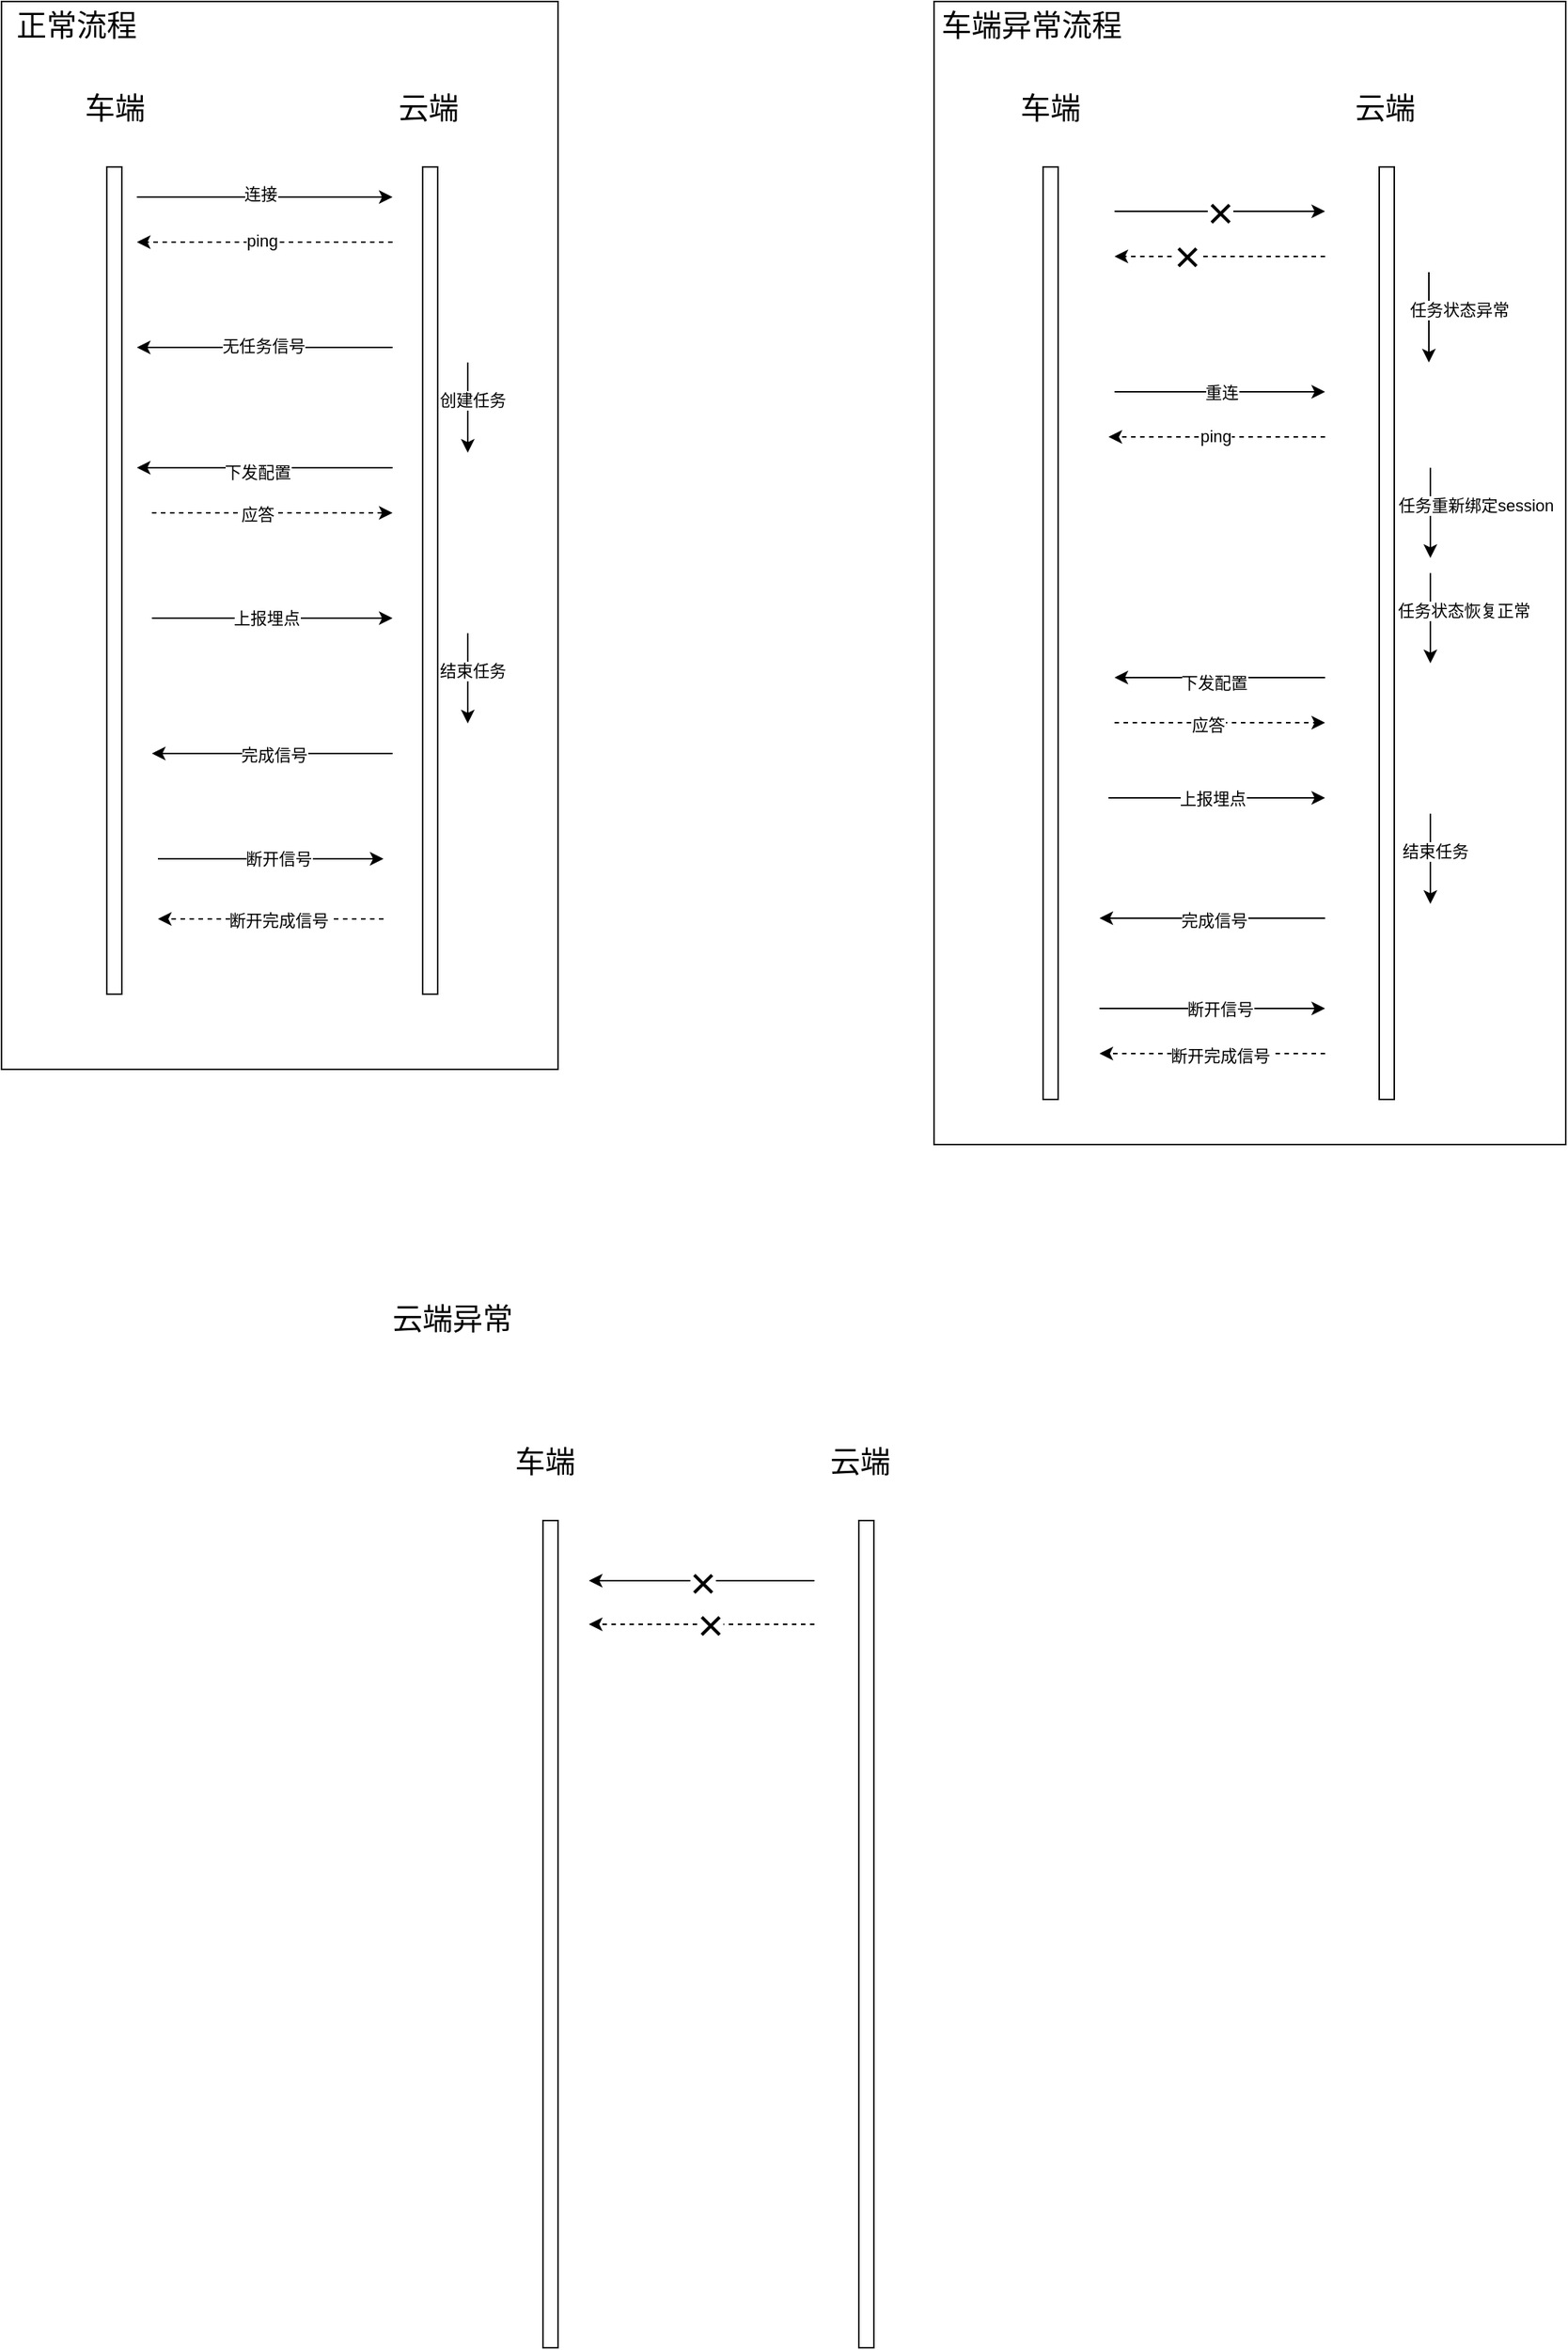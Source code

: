 <mxfile version="28.0.4">
  <diagram name="第 1 页" id="0KOZyPDFha3QxNB4Ukp2">
    <mxGraphModel dx="2018" dy="1112" grid="1" gridSize="10" guides="1" tooltips="1" connect="1" arrows="1" fold="1" page="1" pageScale="1" pageWidth="827" pageHeight="1169" math="0" shadow="0">
      <root>
        <mxCell id="0" />
        <mxCell id="1" parent="0" />
        <mxCell id="coZ2cCPz-MjVx_s6nbji-92" value="" style="rounded=0;whiteSpace=wrap;html=1;" vertex="1" parent="1">
          <mxGeometry x="850" y="90" width="420" height="760" as="geometry" />
        </mxCell>
        <mxCell id="coZ2cCPz-MjVx_s6nbji-50" value="" style="rounded=0;whiteSpace=wrap;html=1;" vertex="1" parent="1">
          <mxGeometry x="230" y="90" width="370" height="710" as="geometry" />
        </mxCell>
        <mxCell id="coZ2cCPz-MjVx_s6nbji-3" value="" style="html=1;points=[[0,0,0,0,5],[0,1,0,0,-5],[1,0,0,0,5],[1,1,0,0,-5]];perimeter=orthogonalPerimeter;outlineConnect=0;targetShapes=umlLifeline;portConstraint=eastwest;newEdgeStyle={&quot;curved&quot;:0,&quot;rounded&quot;:0};" vertex="1" parent="1">
          <mxGeometry x="300" y="200" width="10" height="550" as="geometry" />
        </mxCell>
        <mxCell id="coZ2cCPz-MjVx_s6nbji-6" value="车端" style="text;html=1;align=center;verticalAlign=middle;whiteSpace=wrap;rounded=0;fontSize=20;" vertex="1" parent="1">
          <mxGeometry x="257.5" y="130" width="95" height="60" as="geometry" />
        </mxCell>
        <mxCell id="coZ2cCPz-MjVx_s6nbji-7" value="" style="html=1;points=[[0,0,0,0,5],[0,1,0,0,-5],[1,0,0,0,5],[1,1,0,0,-5]];perimeter=orthogonalPerimeter;outlineConnect=0;targetShapes=umlLifeline;portConstraint=eastwest;newEdgeStyle={&quot;curved&quot;:0,&quot;rounded&quot;:0};" vertex="1" parent="1">
          <mxGeometry x="510" y="200" width="10" height="550" as="geometry" />
        </mxCell>
        <mxCell id="coZ2cCPz-MjVx_s6nbji-8" value="云端" style="text;html=1;align=center;verticalAlign=middle;whiteSpace=wrap;rounded=0;fontSize=20;" vertex="1" parent="1">
          <mxGeometry x="484" y="145" width="60" height="30" as="geometry" />
        </mxCell>
        <mxCell id="coZ2cCPz-MjVx_s6nbji-9" value="" style="endArrow=classic;html=1;rounded=0;" edge="1" parent="1">
          <mxGeometry width="50" height="50" relative="1" as="geometry">
            <mxPoint x="320" y="220" as="sourcePoint" />
            <mxPoint x="490" y="220" as="targetPoint" />
          </mxGeometry>
        </mxCell>
        <mxCell id="coZ2cCPz-MjVx_s6nbji-11" value="连接" style="edgeLabel;html=1;align=center;verticalAlign=middle;resizable=0;points=[];" vertex="1" connectable="0" parent="coZ2cCPz-MjVx_s6nbji-9">
          <mxGeometry x="-0.035" y="2" relative="1" as="geometry">
            <mxPoint as="offset" />
          </mxGeometry>
        </mxCell>
        <mxCell id="coZ2cCPz-MjVx_s6nbji-10" value="" style="endArrow=classic;html=1;rounded=0;dashed=1;" edge="1" parent="1">
          <mxGeometry width="50" height="50" relative="1" as="geometry">
            <mxPoint x="490" y="250" as="sourcePoint" />
            <mxPoint x="320" y="250" as="targetPoint" />
          </mxGeometry>
        </mxCell>
        <mxCell id="coZ2cCPz-MjVx_s6nbji-12" value="ping" style="edgeLabel;html=1;align=center;verticalAlign=middle;resizable=0;points=[];" vertex="1" connectable="0" parent="coZ2cCPz-MjVx_s6nbji-10">
          <mxGeometry x="0.024" y="-1" relative="1" as="geometry">
            <mxPoint as="offset" />
          </mxGeometry>
        </mxCell>
        <mxCell id="coZ2cCPz-MjVx_s6nbji-15" value="" style="endArrow=classic;html=1;rounded=0;" edge="1" parent="1">
          <mxGeometry width="50" height="50" relative="1" as="geometry">
            <mxPoint x="490" y="320" as="sourcePoint" />
            <mxPoint x="320" y="320" as="targetPoint" />
          </mxGeometry>
        </mxCell>
        <mxCell id="coZ2cCPz-MjVx_s6nbji-17" value="无任务信号" style="edgeLabel;html=1;align=center;verticalAlign=middle;resizable=0;points=[];" vertex="1" connectable="0" parent="coZ2cCPz-MjVx_s6nbji-15">
          <mxGeometry x="0.012" y="-1" relative="1" as="geometry">
            <mxPoint as="offset" />
          </mxGeometry>
        </mxCell>
        <mxCell id="coZ2cCPz-MjVx_s6nbji-18" value="" style="endArrow=classic;html=1;rounded=0;" edge="1" parent="1">
          <mxGeometry width="50" height="50" relative="1" as="geometry">
            <mxPoint x="540" y="330" as="sourcePoint" />
            <mxPoint x="540" y="390" as="targetPoint" />
          </mxGeometry>
        </mxCell>
        <mxCell id="coZ2cCPz-MjVx_s6nbji-19" value="创建任务" style="edgeLabel;html=1;align=center;verticalAlign=middle;resizable=0;points=[];" vertex="1" connectable="0" parent="coZ2cCPz-MjVx_s6nbji-18">
          <mxGeometry x="-0.167" y="3" relative="1" as="geometry">
            <mxPoint as="offset" />
          </mxGeometry>
        </mxCell>
        <mxCell id="coZ2cCPz-MjVx_s6nbji-20" value="" style="endArrow=classic;html=1;rounded=0;" edge="1" parent="1">
          <mxGeometry width="50" height="50" relative="1" as="geometry">
            <mxPoint x="490" y="400" as="sourcePoint" />
            <mxPoint x="320" y="400" as="targetPoint" />
          </mxGeometry>
        </mxCell>
        <mxCell id="coZ2cCPz-MjVx_s6nbji-21" value="下发配置" style="edgeLabel;html=1;align=center;verticalAlign=middle;resizable=0;points=[];" vertex="1" connectable="0" parent="coZ2cCPz-MjVx_s6nbji-20">
          <mxGeometry x="0.059" y="3" relative="1" as="geometry">
            <mxPoint as="offset" />
          </mxGeometry>
        </mxCell>
        <mxCell id="coZ2cCPz-MjVx_s6nbji-22" value="" style="endArrow=classic;html=1;rounded=0;dashed=1;" edge="1" parent="1">
          <mxGeometry width="50" height="50" relative="1" as="geometry">
            <mxPoint x="330" y="430" as="sourcePoint" />
            <mxPoint x="490" y="430" as="targetPoint" />
          </mxGeometry>
        </mxCell>
        <mxCell id="coZ2cCPz-MjVx_s6nbji-23" value="应答" style="edgeLabel;html=1;align=center;verticalAlign=middle;resizable=0;points=[];" vertex="1" connectable="0" parent="coZ2cCPz-MjVx_s6nbji-22">
          <mxGeometry x="-0.125" y="-1" relative="1" as="geometry">
            <mxPoint as="offset" />
          </mxGeometry>
        </mxCell>
        <mxCell id="coZ2cCPz-MjVx_s6nbji-24" value="" style="endArrow=classic;html=1;rounded=0;" edge="1" parent="1">
          <mxGeometry width="50" height="50" relative="1" as="geometry">
            <mxPoint x="330" y="500" as="sourcePoint" />
            <mxPoint x="490" y="500" as="targetPoint" />
          </mxGeometry>
        </mxCell>
        <mxCell id="coZ2cCPz-MjVx_s6nbji-25" value="上报埋点" style="edgeLabel;html=1;align=center;verticalAlign=middle;resizable=0;points=[];" vertex="1" connectable="0" parent="coZ2cCPz-MjVx_s6nbji-24">
          <mxGeometry x="-0.05" relative="1" as="geometry">
            <mxPoint as="offset" />
          </mxGeometry>
        </mxCell>
        <mxCell id="coZ2cCPz-MjVx_s6nbji-32" value="" style="endArrow=classic;html=1;rounded=0;" edge="1" parent="1">
          <mxGeometry width="50" height="50" relative="1" as="geometry">
            <mxPoint x="540" y="510" as="sourcePoint" />
            <mxPoint x="540" y="570" as="targetPoint" />
          </mxGeometry>
        </mxCell>
        <mxCell id="coZ2cCPz-MjVx_s6nbji-33" value="结束任务" style="edgeLabel;html=1;align=center;verticalAlign=middle;resizable=0;points=[];" vertex="1" connectable="0" parent="coZ2cCPz-MjVx_s6nbji-32">
          <mxGeometry x="-0.167" y="3" relative="1" as="geometry">
            <mxPoint as="offset" />
          </mxGeometry>
        </mxCell>
        <mxCell id="coZ2cCPz-MjVx_s6nbji-34" value="" style="endArrow=classic;html=1;rounded=0;" edge="1" parent="1">
          <mxGeometry width="50" height="50" relative="1" as="geometry">
            <mxPoint x="490" y="590" as="sourcePoint" />
            <mxPoint x="330" y="590" as="targetPoint" />
            <Array as="points" />
          </mxGeometry>
        </mxCell>
        <mxCell id="coZ2cCPz-MjVx_s6nbji-35" value="完成信号" style="edgeLabel;html=1;align=center;verticalAlign=middle;resizable=0;points=[];" vertex="1" connectable="0" parent="coZ2cCPz-MjVx_s6nbji-34">
          <mxGeometry x="-0.013" y="1" relative="1" as="geometry">
            <mxPoint as="offset" />
          </mxGeometry>
        </mxCell>
        <mxCell id="coZ2cCPz-MjVx_s6nbji-37" value="" style="html=1;points=[[0,0,0,0,5],[0,1,0,0,-5],[1,0,0,0,5],[1,1,0,0,-5]];perimeter=orthogonalPerimeter;outlineConnect=0;targetShapes=umlLifeline;portConstraint=eastwest;newEdgeStyle={&quot;curved&quot;:0,&quot;rounded&quot;:0};" vertex="1" parent="1">
          <mxGeometry x="922.5" y="200" width="10" height="620" as="geometry" />
        </mxCell>
        <mxCell id="coZ2cCPz-MjVx_s6nbji-38" value="车端" style="text;html=1;align=center;verticalAlign=middle;whiteSpace=wrap;rounded=0;fontSize=20;" vertex="1" parent="1">
          <mxGeometry x="880" y="130" width="95" height="60" as="geometry" />
        </mxCell>
        <mxCell id="coZ2cCPz-MjVx_s6nbji-39" value="" style="html=1;points=[[0,0,0,0,5],[0,1,0,0,-5],[1,0,0,0,5],[1,1,0,0,-5]];perimeter=orthogonalPerimeter;outlineConnect=0;targetShapes=umlLifeline;portConstraint=eastwest;newEdgeStyle={&quot;curved&quot;:0,&quot;rounded&quot;:0};" vertex="1" parent="1">
          <mxGeometry x="1146" y="200" width="10" height="620" as="geometry" />
        </mxCell>
        <mxCell id="coZ2cCPz-MjVx_s6nbji-40" value="云端" style="text;html=1;align=center;verticalAlign=middle;whiteSpace=wrap;rounded=0;fontSize=20;" vertex="1" parent="1">
          <mxGeometry x="1120" y="145" width="60" height="30" as="geometry" />
        </mxCell>
        <mxCell id="coZ2cCPz-MjVx_s6nbji-45" value="" style="endArrow=classic;html=1;rounded=0;" edge="1" parent="1">
          <mxGeometry width="50" height="50" relative="1" as="geometry">
            <mxPoint x="334" y="660" as="sourcePoint" />
            <mxPoint x="484" y="660" as="targetPoint" />
          </mxGeometry>
        </mxCell>
        <mxCell id="coZ2cCPz-MjVx_s6nbji-46" value="断开信号" style="edgeLabel;html=1;align=center;verticalAlign=middle;resizable=0;points=[];" vertex="1" connectable="0" parent="coZ2cCPz-MjVx_s6nbji-45">
          <mxGeometry x="0.067" relative="1" as="geometry">
            <mxPoint as="offset" />
          </mxGeometry>
        </mxCell>
        <mxCell id="coZ2cCPz-MjVx_s6nbji-47" value="" style="endArrow=classic;html=1;rounded=0;dashed=1;" edge="1" parent="1">
          <mxGeometry width="50" height="50" relative="1" as="geometry">
            <mxPoint x="484" y="700" as="sourcePoint" />
            <mxPoint x="334" y="700" as="targetPoint" />
          </mxGeometry>
        </mxCell>
        <mxCell id="coZ2cCPz-MjVx_s6nbji-48" value="断开完成信号" style="edgeLabel;html=1;align=center;verticalAlign=middle;resizable=0;points=[];" vertex="1" connectable="0" parent="coZ2cCPz-MjVx_s6nbji-47">
          <mxGeometry x="0.053" y="1" relative="1" as="geometry">
            <mxPoint x="9" as="offset" />
          </mxGeometry>
        </mxCell>
        <mxCell id="coZ2cCPz-MjVx_s6nbji-51" value="正常流程" style="text;html=1;align=center;verticalAlign=middle;whiteSpace=wrap;rounded=0;fontSize=20;" vertex="1" parent="1">
          <mxGeometry x="230" y="90" width="100" height="30" as="geometry" />
        </mxCell>
        <mxCell id="coZ2cCPz-MjVx_s6nbji-54" value="" style="endArrow=classic;html=1;rounded=0;" edge="1" parent="1">
          <mxGeometry width="50" height="50" relative="1" as="geometry">
            <mxPoint x="970" y="229.5" as="sourcePoint" />
            <mxPoint x="1110" y="229.5" as="targetPoint" />
          </mxGeometry>
        </mxCell>
        <mxCell id="coZ2cCPz-MjVx_s6nbji-62" value="×" style="edgeLabel;html=1;align=center;verticalAlign=middle;resizable=0;points=[];fontSize=30;" vertex="1" connectable="0" parent="coZ2cCPz-MjVx_s6nbji-54">
          <mxGeometry y="-2" relative="1" as="geometry">
            <mxPoint y="-2" as="offset" />
          </mxGeometry>
        </mxCell>
        <mxCell id="coZ2cCPz-MjVx_s6nbji-64" value="" style="endArrow=classic;html=1;rounded=0;" edge="1" parent="1">
          <mxGeometry width="50" height="50" relative="1" as="geometry">
            <mxPoint x="1179" y="270" as="sourcePoint" />
            <mxPoint x="1179" y="330" as="targetPoint" />
          </mxGeometry>
        </mxCell>
        <mxCell id="coZ2cCPz-MjVx_s6nbji-65" value="任务状态异常" style="edgeLabel;html=1;align=center;verticalAlign=middle;resizable=0;points=[];" vertex="1" connectable="0" parent="coZ2cCPz-MjVx_s6nbji-64">
          <mxGeometry x="-0.167" y="3" relative="1" as="geometry">
            <mxPoint x="17" as="offset" />
          </mxGeometry>
        </mxCell>
        <mxCell id="coZ2cCPz-MjVx_s6nbji-66" value="" style="endArrow=classic;html=1;rounded=0;dashed=1;" edge="1" parent="1">
          <mxGeometry width="50" height="50" relative="1" as="geometry">
            <mxPoint x="1110" y="259.5" as="sourcePoint" />
            <mxPoint x="970" y="259.5" as="targetPoint" />
          </mxGeometry>
        </mxCell>
        <mxCell id="coZ2cCPz-MjVx_s6nbji-67" value="×" style="edgeLabel;html=1;align=center;verticalAlign=middle;resizable=0;points=[];fontSize=30;" vertex="1" connectable="0" parent="1">
          <mxGeometry x="830" y="390" as="geometry">
            <mxPoint x="188" y="-131" as="offset" />
          </mxGeometry>
        </mxCell>
        <mxCell id="coZ2cCPz-MjVx_s6nbji-68" value="" style="endArrow=classic;html=1;rounded=0;" edge="1" parent="1">
          <mxGeometry width="50" height="50" relative="1" as="geometry">
            <mxPoint x="970" y="349.5" as="sourcePoint" />
            <mxPoint x="1110" y="349.5" as="targetPoint" />
          </mxGeometry>
        </mxCell>
        <mxCell id="coZ2cCPz-MjVx_s6nbji-69" value="重连" style="edgeLabel;html=1;align=center;verticalAlign=middle;resizable=0;points=[];" vertex="1" connectable="0" parent="coZ2cCPz-MjVx_s6nbji-68">
          <mxGeometry x="0.014" relative="1" as="geometry">
            <mxPoint as="offset" />
          </mxGeometry>
        </mxCell>
        <mxCell id="coZ2cCPz-MjVx_s6nbji-70" value="" style="endArrow=classic;html=1;rounded=0;dashed=1;" edge="1" parent="1">
          <mxGeometry width="50" height="50" relative="1" as="geometry">
            <mxPoint x="1110" y="379.5" as="sourcePoint" />
            <mxPoint x="966" y="379.5" as="targetPoint" />
          </mxGeometry>
        </mxCell>
        <mxCell id="coZ2cCPz-MjVx_s6nbji-71" value="ping" style="edgeLabel;html=1;align=center;verticalAlign=middle;resizable=0;points=[];" vertex="1" connectable="0" parent="coZ2cCPz-MjVx_s6nbji-70">
          <mxGeometry x="0.024" y="-1" relative="1" as="geometry">
            <mxPoint as="offset" />
          </mxGeometry>
        </mxCell>
        <mxCell id="coZ2cCPz-MjVx_s6nbji-72" value="" style="endArrow=classic;html=1;rounded=0;" edge="1" parent="1">
          <mxGeometry width="50" height="50" relative="1" as="geometry">
            <mxPoint x="1180" y="400" as="sourcePoint" />
            <mxPoint x="1180" y="460" as="targetPoint" />
          </mxGeometry>
        </mxCell>
        <mxCell id="coZ2cCPz-MjVx_s6nbji-73" value="任务重新绑定session" style="edgeLabel;html=1;align=center;verticalAlign=middle;resizable=0;points=[];" vertex="1" connectable="0" parent="coZ2cCPz-MjVx_s6nbji-72">
          <mxGeometry x="-0.167" y="3" relative="1" as="geometry">
            <mxPoint x="27" as="offset" />
          </mxGeometry>
        </mxCell>
        <mxCell id="coZ2cCPz-MjVx_s6nbji-74" value="" style="endArrow=classic;html=1;rounded=0;" edge="1" parent="1">
          <mxGeometry width="50" height="50" relative="1" as="geometry">
            <mxPoint x="1180" y="470" as="sourcePoint" />
            <mxPoint x="1180" y="530" as="targetPoint" />
          </mxGeometry>
        </mxCell>
        <mxCell id="coZ2cCPz-MjVx_s6nbji-75" value="任务状态恢复正常" style="edgeLabel;html=1;align=center;verticalAlign=middle;resizable=0;points=[];" vertex="1" connectable="0" parent="coZ2cCPz-MjVx_s6nbji-74">
          <mxGeometry x="-0.167" y="3" relative="1" as="geometry">
            <mxPoint x="19" as="offset" />
          </mxGeometry>
        </mxCell>
        <mxCell id="coZ2cCPz-MjVx_s6nbji-76" value="" style="endArrow=classic;html=1;rounded=0;" edge="1" parent="1">
          <mxGeometry width="50" height="50" relative="1" as="geometry">
            <mxPoint x="1110" y="539.5" as="sourcePoint" />
            <mxPoint x="970" y="539.5" as="targetPoint" />
          </mxGeometry>
        </mxCell>
        <mxCell id="coZ2cCPz-MjVx_s6nbji-77" value="下发配置" style="edgeLabel;html=1;align=center;verticalAlign=middle;resizable=0;points=[];" vertex="1" connectable="0" parent="coZ2cCPz-MjVx_s6nbji-76">
          <mxGeometry x="0.059" y="3" relative="1" as="geometry">
            <mxPoint as="offset" />
          </mxGeometry>
        </mxCell>
        <mxCell id="coZ2cCPz-MjVx_s6nbji-78" value="" style="endArrow=classic;html=1;rounded=0;dashed=1;" edge="1" parent="1">
          <mxGeometry width="50" height="50" relative="1" as="geometry">
            <mxPoint x="970" y="569.5" as="sourcePoint" />
            <mxPoint x="1110" y="569.5" as="targetPoint" />
          </mxGeometry>
        </mxCell>
        <mxCell id="coZ2cCPz-MjVx_s6nbji-79" value="应答" style="edgeLabel;html=1;align=center;verticalAlign=middle;resizable=0;points=[];" vertex="1" connectable="0" parent="coZ2cCPz-MjVx_s6nbji-78">
          <mxGeometry x="-0.125" y="-1" relative="1" as="geometry">
            <mxPoint as="offset" />
          </mxGeometry>
        </mxCell>
        <mxCell id="coZ2cCPz-MjVx_s6nbji-82" value="" style="endArrow=classic;html=1;rounded=0;" edge="1" parent="1">
          <mxGeometry width="50" height="50" relative="1" as="geometry">
            <mxPoint x="966" y="619.5" as="sourcePoint" />
            <mxPoint x="1110" y="619.5" as="targetPoint" />
          </mxGeometry>
        </mxCell>
        <mxCell id="coZ2cCPz-MjVx_s6nbji-83" value="上报埋点" style="edgeLabel;html=1;align=center;verticalAlign=middle;resizable=0;points=[];" vertex="1" connectable="0" parent="coZ2cCPz-MjVx_s6nbji-82">
          <mxGeometry x="-0.05" relative="1" as="geometry">
            <mxPoint as="offset" />
          </mxGeometry>
        </mxCell>
        <mxCell id="coZ2cCPz-MjVx_s6nbji-84" value="" style="endArrow=classic;html=1;rounded=0;" edge="1" parent="1">
          <mxGeometry width="50" height="50" relative="1" as="geometry">
            <mxPoint x="1180" y="630" as="sourcePoint" />
            <mxPoint x="1180" y="690" as="targetPoint" />
          </mxGeometry>
        </mxCell>
        <mxCell id="coZ2cCPz-MjVx_s6nbji-85" value="结束任务" style="edgeLabel;html=1;align=center;verticalAlign=middle;resizable=0;points=[];" vertex="1" connectable="0" parent="coZ2cCPz-MjVx_s6nbji-84">
          <mxGeometry x="-0.167" y="3" relative="1" as="geometry">
            <mxPoint as="offset" />
          </mxGeometry>
        </mxCell>
        <mxCell id="coZ2cCPz-MjVx_s6nbji-86" value="" style="endArrow=classic;html=1;rounded=0;" edge="1" parent="1">
          <mxGeometry width="50" height="50" relative="1" as="geometry">
            <mxPoint x="1110" y="699.5" as="sourcePoint" />
            <mxPoint x="960" y="699.5" as="targetPoint" />
            <Array as="points" />
          </mxGeometry>
        </mxCell>
        <mxCell id="coZ2cCPz-MjVx_s6nbji-87" value="完成信号" style="edgeLabel;html=1;align=center;verticalAlign=middle;resizable=0;points=[];" vertex="1" connectable="0" parent="coZ2cCPz-MjVx_s6nbji-86">
          <mxGeometry x="-0.013" y="1" relative="1" as="geometry">
            <mxPoint as="offset" />
          </mxGeometry>
        </mxCell>
        <mxCell id="coZ2cCPz-MjVx_s6nbji-88" value="" style="endArrow=classic;html=1;rounded=0;" edge="1" parent="1">
          <mxGeometry width="50" height="50" relative="1" as="geometry">
            <mxPoint x="960" y="759.5" as="sourcePoint" />
            <mxPoint x="1110" y="759.5" as="targetPoint" />
          </mxGeometry>
        </mxCell>
        <mxCell id="coZ2cCPz-MjVx_s6nbji-89" value="断开信号" style="edgeLabel;html=1;align=center;verticalAlign=middle;resizable=0;points=[];" vertex="1" connectable="0" parent="coZ2cCPz-MjVx_s6nbji-88">
          <mxGeometry x="0.067" relative="1" as="geometry">
            <mxPoint as="offset" />
          </mxGeometry>
        </mxCell>
        <mxCell id="coZ2cCPz-MjVx_s6nbji-90" value="" style="endArrow=classic;html=1;rounded=0;dashed=1;" edge="1" parent="1">
          <mxGeometry width="50" height="50" relative="1" as="geometry">
            <mxPoint x="1110" y="789.5" as="sourcePoint" />
            <mxPoint x="960" y="789.5" as="targetPoint" />
          </mxGeometry>
        </mxCell>
        <mxCell id="coZ2cCPz-MjVx_s6nbji-91" value="断开完成信号" style="edgeLabel;html=1;align=center;verticalAlign=middle;resizable=0;points=[];" vertex="1" connectable="0" parent="coZ2cCPz-MjVx_s6nbji-90">
          <mxGeometry x="0.053" y="1" relative="1" as="geometry">
            <mxPoint x="9" as="offset" />
          </mxGeometry>
        </mxCell>
        <mxCell id="coZ2cCPz-MjVx_s6nbji-93" value="车端异常流程" style="text;html=1;align=center;verticalAlign=middle;whiteSpace=wrap;rounded=0;fontSize=20;" vertex="1" parent="1">
          <mxGeometry x="850" y="90" width="130" height="30" as="geometry" />
        </mxCell>
        <mxCell id="coZ2cCPz-MjVx_s6nbji-94" value="" style="html=1;points=[[0,0,0,0,5],[0,1,0,0,-5],[1,0,0,0,5],[1,1,0,0,-5]];perimeter=orthogonalPerimeter;outlineConnect=0;targetShapes=umlLifeline;portConstraint=eastwest;newEdgeStyle={&quot;curved&quot;:0,&quot;rounded&quot;:0};" vertex="1" parent="1">
          <mxGeometry x="590" y="1100" width="10" height="550" as="geometry" />
        </mxCell>
        <mxCell id="coZ2cCPz-MjVx_s6nbji-95" value="" style="html=1;points=[[0,0,0,0,5],[0,1,0,0,-5],[1,0,0,0,5],[1,1,0,0,-5]];perimeter=orthogonalPerimeter;outlineConnect=0;targetShapes=umlLifeline;portConstraint=eastwest;newEdgeStyle={&quot;curved&quot;:0,&quot;rounded&quot;:0};" vertex="1" parent="1">
          <mxGeometry x="800" y="1100" width="10" height="550" as="geometry" />
        </mxCell>
        <mxCell id="coZ2cCPz-MjVx_s6nbji-96" value="车端" style="text;html=1;align=center;verticalAlign=middle;whiteSpace=wrap;rounded=0;fontSize=20;" vertex="1" parent="1">
          <mxGeometry x="544" y="1030" width="95" height="60" as="geometry" />
        </mxCell>
        <mxCell id="coZ2cCPz-MjVx_s6nbji-97" value="云端" style="text;html=1;align=center;verticalAlign=middle;whiteSpace=wrap;rounded=0;fontSize=20;" vertex="1" parent="1">
          <mxGeometry x="770.5" y="1045" width="60" height="30" as="geometry" />
        </mxCell>
        <mxCell id="coZ2cCPz-MjVx_s6nbji-98" value="" style="endArrow=classic;html=1;rounded=0;" edge="1" parent="1">
          <mxGeometry width="50" height="50" relative="1" as="geometry">
            <mxPoint x="770.5" y="1140" as="sourcePoint" />
            <mxPoint x="620.5" y="1140" as="targetPoint" />
          </mxGeometry>
        </mxCell>
        <mxCell id="coZ2cCPz-MjVx_s6nbji-99" value="×" style="edgeLabel;html=1;align=center;verticalAlign=middle;resizable=0;points=[];fontSize=30;" vertex="1" connectable="0" parent="1">
          <mxGeometry x="600" y="930" as="geometry">
            <mxPoint x="96" y="211" as="offset" />
          </mxGeometry>
        </mxCell>
        <mxCell id="coZ2cCPz-MjVx_s6nbji-101" value="云端异常" style="text;html=1;align=center;verticalAlign=middle;whiteSpace=wrap;rounded=0;fontSize=20;" vertex="1" parent="1">
          <mxGeometry x="480" y="950" width="100" height="30" as="geometry" />
        </mxCell>
        <mxCell id="coZ2cCPz-MjVx_s6nbji-103" value="" style="endArrow=classic;html=1;rounded=0;dashed=1;" edge="1" parent="1">
          <mxGeometry width="50" height="50" relative="1" as="geometry">
            <mxPoint x="770.5" y="1169" as="sourcePoint" />
            <mxPoint x="620.5" y="1169" as="targetPoint" />
          </mxGeometry>
        </mxCell>
        <mxCell id="coZ2cCPz-MjVx_s6nbji-104" value="&lt;span style=&quot;font-size: 30px;&quot;&gt;×&lt;/span&gt;" style="edgeLabel;html=1;align=center;verticalAlign=middle;resizable=0;points=[];" vertex="1" connectable="0" parent="coZ2cCPz-MjVx_s6nbji-103">
          <mxGeometry x="0.087" y="-1" relative="1" as="geometry">
            <mxPoint x="12" y="1" as="offset" />
          </mxGeometry>
        </mxCell>
      </root>
    </mxGraphModel>
  </diagram>
</mxfile>
